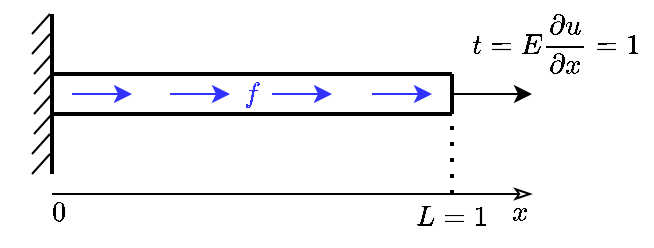 <mxfile version="16.1.2" type="device"><diagram id="x9h79PI8H6rSu3jxnays" name="Page-1"><mxGraphModel dx="630" dy="494" grid="1" gridSize="10" guides="1" tooltips="1" connect="1" arrows="1" fold="1" page="1" pageScale="1" pageWidth="827" pageHeight="1169" math="1" shadow="0"><root><mxCell id="0"/><mxCell id="1" parent="0"/><mxCell id="1_MvH0zb-EZGEweWQ_cE-1" value="" style="endArrow=none;html=1;rounded=0;strokeWidth=2;" parent="1" edge="1"><mxGeometry width="50" height="50" relative="1" as="geometry"><mxPoint x="440" y="480" as="sourcePoint"/><mxPoint x="440" y="400" as="targetPoint"/></mxGeometry></mxCell><mxCell id="1_MvH0zb-EZGEweWQ_cE-2" value="" style="endArrow=none;html=1;rounded=0;strokeWidth=1;" parent="1" edge="1"><mxGeometry width="50" height="50" relative="1" as="geometry"><mxPoint x="430" y="410" as="sourcePoint"/><mxPoint x="439" y="400" as="targetPoint"/></mxGeometry></mxCell><mxCell id="1_MvH0zb-EZGEweWQ_cE-3" value="" style="endArrow=none;html=1;rounded=0;strokeWidth=1;" parent="1" edge="1"><mxGeometry width="50" height="50" relative="1" as="geometry"><mxPoint x="430" y="420" as="sourcePoint"/><mxPoint x="439" y="410" as="targetPoint"/></mxGeometry></mxCell><mxCell id="1_MvH0zb-EZGEweWQ_cE-4" value="" style="endArrow=none;html=1;rounded=0;strokeWidth=1;" parent="1" edge="1"><mxGeometry width="50" height="50" relative="1" as="geometry"><mxPoint x="431" y="430" as="sourcePoint"/><mxPoint x="440" y="420" as="targetPoint"/></mxGeometry></mxCell><mxCell id="1_MvH0zb-EZGEweWQ_cE-5" value="" style="endArrow=none;html=1;rounded=0;strokeWidth=1;" parent="1" edge="1"><mxGeometry width="50" height="50" relative="1" as="geometry"><mxPoint x="431" y="440" as="sourcePoint"/><mxPoint x="440" y="430" as="targetPoint"/></mxGeometry></mxCell><mxCell id="1_MvH0zb-EZGEweWQ_cE-6" value="" style="endArrow=none;html=1;rounded=0;strokeWidth=1;" parent="1" edge="1"><mxGeometry width="50" height="50" relative="1" as="geometry"><mxPoint x="431" y="450" as="sourcePoint"/><mxPoint x="440" y="440" as="targetPoint"/></mxGeometry></mxCell><mxCell id="1_MvH0zb-EZGEweWQ_cE-7" value="" style="endArrow=none;html=1;rounded=0;strokeWidth=1;" parent="1" edge="1"><mxGeometry width="50" height="50" relative="1" as="geometry"><mxPoint x="431" y="460" as="sourcePoint"/><mxPoint x="440" y="450" as="targetPoint"/></mxGeometry></mxCell><mxCell id="1_MvH0zb-EZGEweWQ_cE-8" value="" style="endArrow=none;html=1;rounded=0;strokeWidth=1;" parent="1" edge="1"><mxGeometry width="50" height="50" relative="1" as="geometry"><mxPoint x="430" y="470" as="sourcePoint"/><mxPoint x="439" y="460" as="targetPoint"/></mxGeometry></mxCell><mxCell id="1_MvH0zb-EZGEweWQ_cE-9" value="" style="endArrow=none;html=1;rounded=0;strokeWidth=1;" parent="1" edge="1"><mxGeometry width="50" height="50" relative="1" as="geometry"><mxPoint x="430" y="480" as="sourcePoint"/><mxPoint x="439" y="470" as="targetPoint"/></mxGeometry></mxCell><mxCell id="1_MvH0zb-EZGEweWQ_cE-10" value="" style="endArrow=none;html=1;rounded=0;strokeWidth=2;" parent="1" edge="1"><mxGeometry width="50" height="50" relative="1" as="geometry"><mxPoint x="440" y="430" as="sourcePoint"/><mxPoint x="640" y="430" as="targetPoint"/></mxGeometry></mxCell><mxCell id="1_MvH0zb-EZGEweWQ_cE-11" value="" style="endArrow=none;html=1;rounded=0;strokeWidth=2;" parent="1" edge="1"><mxGeometry width="50" height="50" relative="1" as="geometry"><mxPoint x="440" y="450" as="sourcePoint"/><mxPoint x="640" y="450" as="targetPoint"/><Array as="points"><mxPoint x="540" y="450"/></Array></mxGeometry></mxCell><mxCell id="1_MvH0zb-EZGEweWQ_cE-12" value="" style="endArrow=none;html=1;rounded=0;strokeWidth=2;" parent="1" edge="1"><mxGeometry width="50" height="50" relative="1" as="geometry"><mxPoint x="640" y="450" as="sourcePoint"/><mxPoint x="640" y="430" as="targetPoint"/></mxGeometry></mxCell><mxCell id="1_MvH0zb-EZGEweWQ_cE-13" value="" style="endArrow=classicThin;html=1;rounded=0;strokeWidth=1;startArrow=none;startFill=0;endFill=0;" parent="1" edge="1"><mxGeometry width="50" height="50" relative="1" as="geometry"><mxPoint x="440" y="490" as="sourcePoint"/><mxPoint x="680" y="490" as="targetPoint"/></mxGeometry></mxCell><mxCell id="1_MvH0zb-EZGEweWQ_cE-14" value="$$x$$" style="text;html=1;strokeColor=none;fillColor=none;align=center;verticalAlign=middle;whiteSpace=wrap;rounded=0;" parent="1" vertex="1"><mxGeometry x="644" y="484" width="60" height="30" as="geometry"/></mxCell><mxCell id="1_MvH0zb-EZGEweWQ_cE-16" value="$$0$$" style="text;html=1;strokeColor=none;fillColor=none;align=center;verticalAlign=middle;whiteSpace=wrap;rounded=0;" parent="1" vertex="1"><mxGeometry x="414" y="484" width="60" height="30" as="geometry"/></mxCell><mxCell id="1_MvH0zb-EZGEweWQ_cE-17" value="" style="endArrow=none;dashed=1;html=1;dashPattern=1 3;strokeWidth=2;rounded=0;" parent="1" edge="1"><mxGeometry width="50" height="50" relative="1" as="geometry"><mxPoint x="640" y="490" as="sourcePoint"/><mxPoint x="640" y="450" as="targetPoint"/></mxGeometry></mxCell><mxCell id="1_MvH0zb-EZGEweWQ_cE-19" value="$$L = 1$$" style="text;html=1;strokeColor=none;fillColor=none;align=center;verticalAlign=middle;whiteSpace=wrap;rounded=0;" parent="1" vertex="1"><mxGeometry x="610" y="486" width="60" height="30" as="geometry"/></mxCell><mxCell id="1_MvH0zb-EZGEweWQ_cE-20" value="" style="endArrow=classic;html=1;rounded=0;strokeWidth=1;" parent="1" edge="1"><mxGeometry width="50" height="50" relative="1" as="geometry"><mxPoint x="640" y="440" as="sourcePoint"/><mxPoint x="680" y="440" as="targetPoint"/></mxGeometry></mxCell><mxCell id="1_MvH0zb-EZGEweWQ_cE-21" value="$$t = E \frac{\partial u}{\partial x} =&amp;nbsp;1$$" style="text;html=1;strokeColor=none;fillColor=none;align=center;verticalAlign=middle;whiteSpace=wrap;rounded=0;" parent="1" vertex="1"><mxGeometry x="644" y="400" width="96" height="30" as="geometry"/></mxCell><mxCell id="1_MvH0zb-EZGEweWQ_cE-22" value="" style="endArrow=classic;html=1;rounded=0;strokeWidth=1;strokeColor=#3333FF;" parent="1" edge="1"><mxGeometry width="50" height="50" relative="1" as="geometry"><mxPoint x="450" y="440" as="sourcePoint"/><mxPoint x="480" y="440" as="targetPoint"/></mxGeometry></mxCell><mxCell id="1_MvH0zb-EZGEweWQ_cE-23" value="" style="endArrow=classic;html=1;rounded=0;strokeWidth=1;strokeColor=#3333FF;" parent="1" edge="1"><mxGeometry width="50" height="50" relative="1" as="geometry"><mxPoint x="499" y="440" as="sourcePoint"/><mxPoint x="529" y="440" as="targetPoint"/></mxGeometry></mxCell><mxCell id="1_MvH0zb-EZGEweWQ_cE-24" value="" style="endArrow=classic;html=1;rounded=0;strokeWidth=1;strokeColor=#3333FF;" parent="1" edge="1"><mxGeometry width="50" height="50" relative="1" as="geometry"><mxPoint x="550" y="440" as="sourcePoint"/><mxPoint x="580" y="440" as="targetPoint"/></mxGeometry></mxCell><mxCell id="1_MvH0zb-EZGEweWQ_cE-25" value="" style="endArrow=classic;html=1;rounded=0;strokeWidth=1;strokeColor=#3333FF;" parent="1" edge="1"><mxGeometry width="50" height="50" relative="1" as="geometry"><mxPoint x="600" y="440" as="sourcePoint"/><mxPoint x="630" y="440" as="targetPoint"/></mxGeometry></mxCell><mxCell id="1_MvH0zb-EZGEweWQ_cE-26" value="&lt;font color=&quot;#3333ff&quot;&gt;$$f$$&lt;/font&gt;" style="text;html=1;strokeColor=none;fillColor=none;align=center;verticalAlign=middle;whiteSpace=wrap;rounded=0;" parent="1" vertex="1"><mxGeometry x="510" y="425" width="60" height="30" as="geometry"/></mxCell></root></mxGraphModel></diagram></mxfile>